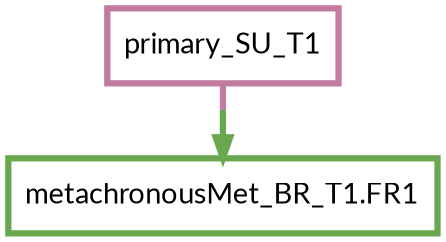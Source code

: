 digraph  {
dpi=600;size=3.5;
"metachronousMet_BR_T1.FR1" [color="#6aa84fff", fillcolor=white, fontname=Lato, penwidth="3.0", shape=box];
primary_SU_T1 [color="#c27ba0ff", fillcolor=white, fontname=Lato, penwidth="3.0", shape=box];
primary_SU_T1 -> "metachronousMet_BR_T1.FR1"  [color="#c27ba0ff;0.5:#6aa84fff", key=0, penwidth=3];
}
